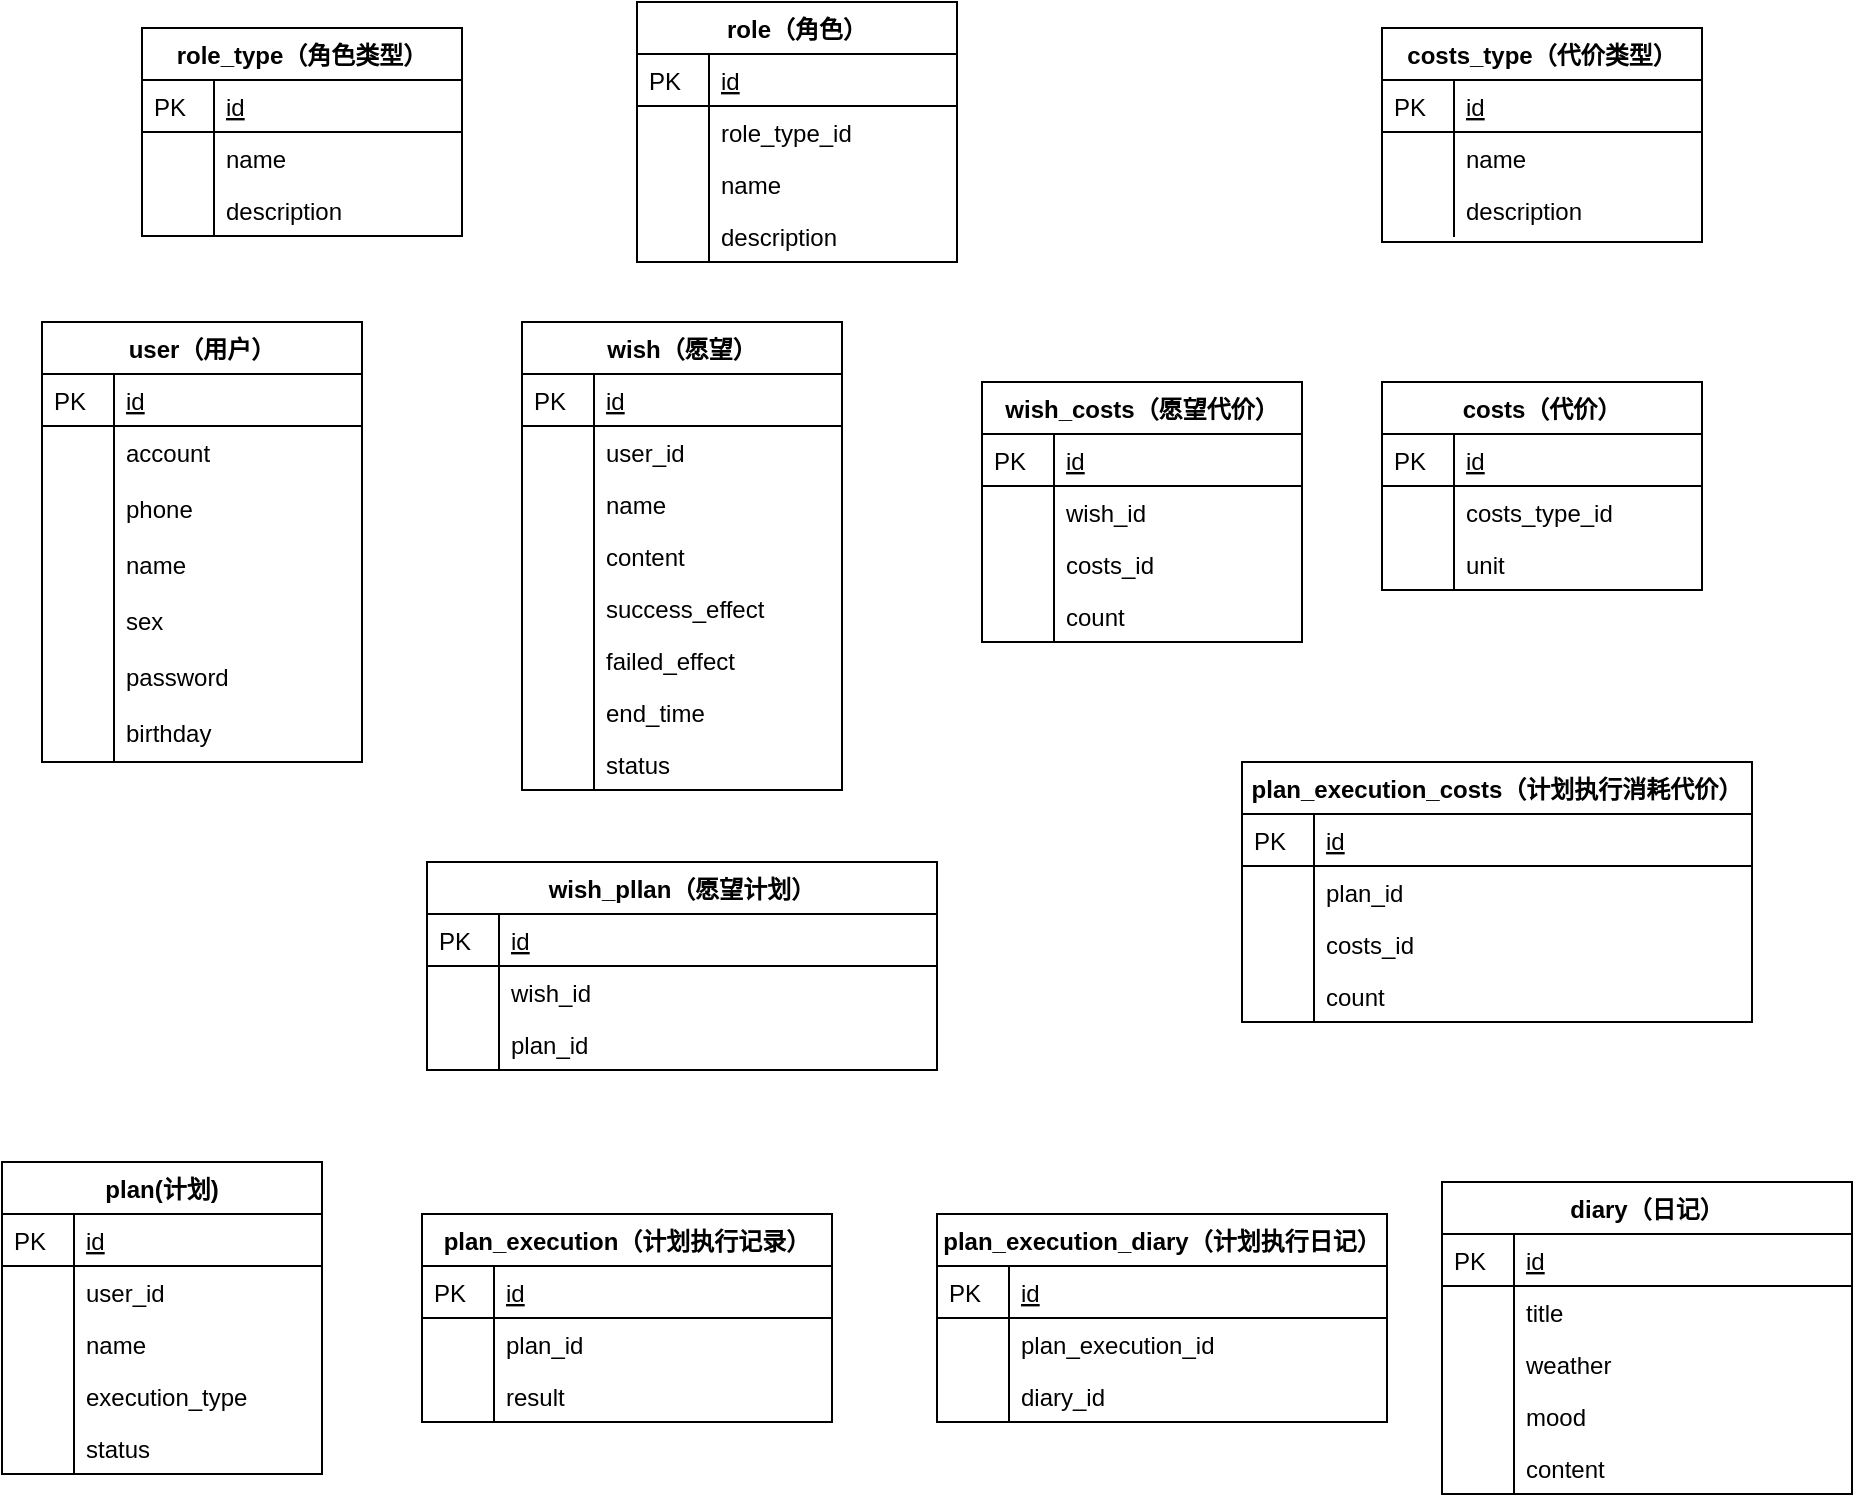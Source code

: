 <mxfile version="12.6.5" type="github">
  <diagram id="C5RBs43oDa-KdzZeNtuy" name="Page-1">
    <mxGraphModel dx="2249" dy="739" grid="1" gridSize="10" guides="1" tooltips="1" connect="1" arrows="1" fold="1" page="1" pageScale="1" pageWidth="827" pageHeight="1169" math="0" shadow="0">
      <root>
        <mxCell id="WIyWlLk6GJQsqaUBKTNV-0"/>
        <mxCell id="WIyWlLk6GJQsqaUBKTNV-1" parent="WIyWlLk6GJQsqaUBKTNV-0"/>
        <mxCell id="zkfFHV4jXpPFQw0GAbJ--51" value="user（用户）" style="swimlane;fontStyle=1;childLayout=stackLayout;horizontal=1;startSize=26;horizontalStack=0;resizeParent=1;resizeLast=0;collapsible=1;marginBottom=0;rounded=0;shadow=0;strokeWidth=1;" parent="WIyWlLk6GJQsqaUBKTNV-1" vertex="1">
          <mxGeometry x="-370" y="320" width="160" height="220" as="geometry">
            <mxRectangle x="20" y="80" width="160" height="26" as="alternateBounds"/>
          </mxGeometry>
        </mxCell>
        <mxCell id="zkfFHV4jXpPFQw0GAbJ--52" value="id" style="shape=partialRectangle;top=0;left=0;right=0;bottom=1;align=left;verticalAlign=top;fillColor=none;spacingLeft=40;spacingRight=4;overflow=hidden;rotatable=0;points=[[0,0.5],[1,0.5]];portConstraint=eastwest;dropTarget=0;rounded=0;shadow=0;strokeWidth=1;fontStyle=4" parent="zkfFHV4jXpPFQw0GAbJ--51" vertex="1">
          <mxGeometry y="26" width="160" height="26" as="geometry"/>
        </mxCell>
        <mxCell id="zkfFHV4jXpPFQw0GAbJ--53" value="PK" style="shape=partialRectangle;top=0;left=0;bottom=0;fillColor=none;align=left;verticalAlign=top;spacingLeft=4;spacingRight=4;overflow=hidden;rotatable=0;points=[];portConstraint=eastwest;part=1;" parent="zkfFHV4jXpPFQw0GAbJ--52" vertex="1" connectable="0">
          <mxGeometry width="36" height="26" as="geometry"/>
        </mxCell>
        <mxCell id="zkfFHV4jXpPFQw0GAbJ--54" value="account&#xa;&#xa;" style="shape=partialRectangle;top=0;left=0;right=0;bottom=0;align=left;verticalAlign=top;fillColor=none;spacingLeft=40;spacingRight=4;overflow=hidden;rotatable=0;points=[[0,0.5],[1,0.5]];portConstraint=eastwest;dropTarget=0;rounded=0;shadow=0;strokeWidth=1;" parent="zkfFHV4jXpPFQw0GAbJ--51" vertex="1">
          <mxGeometry y="52" width="160" height="28" as="geometry"/>
        </mxCell>
        <mxCell id="zkfFHV4jXpPFQw0GAbJ--55" value="" style="shape=partialRectangle;top=0;left=0;bottom=0;fillColor=none;align=left;verticalAlign=top;spacingLeft=4;spacingRight=4;overflow=hidden;rotatable=0;points=[];portConstraint=eastwest;part=1;" parent="zkfFHV4jXpPFQw0GAbJ--54" vertex="1" connectable="0">
          <mxGeometry width="36" height="28" as="geometry"/>
        </mxCell>
        <mxCell id="9jMIC5pWbd9EheL5njLo-23" value="phone&#xa;" style="shape=partialRectangle;top=0;left=0;right=0;bottom=0;align=left;verticalAlign=top;fillColor=none;spacingLeft=40;spacingRight=4;overflow=hidden;rotatable=0;points=[[0,0.5],[1,0.5]];portConstraint=eastwest;dropTarget=0;rounded=0;shadow=0;strokeWidth=1;" parent="zkfFHV4jXpPFQw0GAbJ--51" vertex="1">
          <mxGeometry y="80" width="160" height="28" as="geometry"/>
        </mxCell>
        <mxCell id="9jMIC5pWbd9EheL5njLo-24" value="" style="shape=partialRectangle;top=0;left=0;bottom=0;fillColor=none;align=left;verticalAlign=top;spacingLeft=4;spacingRight=4;overflow=hidden;rotatable=0;points=[];portConstraint=eastwest;part=1;" parent="9jMIC5pWbd9EheL5njLo-23" vertex="1" connectable="0">
          <mxGeometry width="36" height="28" as="geometry"/>
        </mxCell>
        <mxCell id="9jMIC5pWbd9EheL5njLo-25" value="name" style="shape=partialRectangle;top=0;left=0;right=0;bottom=0;align=left;verticalAlign=top;fillColor=none;spacingLeft=40;spacingRight=4;overflow=hidden;rotatable=0;points=[[0,0.5],[1,0.5]];portConstraint=eastwest;dropTarget=0;rounded=0;shadow=0;strokeWidth=1;" parent="zkfFHV4jXpPFQw0GAbJ--51" vertex="1">
          <mxGeometry y="108" width="160" height="28" as="geometry"/>
        </mxCell>
        <mxCell id="9jMIC5pWbd9EheL5njLo-26" value="" style="shape=partialRectangle;top=0;left=0;bottom=0;fillColor=none;align=left;verticalAlign=top;spacingLeft=4;spacingRight=4;overflow=hidden;rotatable=0;points=[];portConstraint=eastwest;part=1;" parent="9jMIC5pWbd9EheL5njLo-25" vertex="1" connectable="0">
          <mxGeometry width="36" height="28" as="geometry"/>
        </mxCell>
        <mxCell id="9jMIC5pWbd9EheL5njLo-27" value="sex" style="shape=partialRectangle;top=0;left=0;right=0;bottom=0;align=left;verticalAlign=top;fillColor=none;spacingLeft=40;spacingRight=4;overflow=hidden;rotatable=0;points=[[0,0.5],[1,0.5]];portConstraint=eastwest;dropTarget=0;rounded=0;shadow=0;strokeWidth=1;" parent="zkfFHV4jXpPFQw0GAbJ--51" vertex="1">
          <mxGeometry y="136" width="160" height="28" as="geometry"/>
        </mxCell>
        <mxCell id="9jMIC5pWbd9EheL5njLo-28" value="" style="shape=partialRectangle;top=0;left=0;bottom=0;fillColor=none;align=left;verticalAlign=top;spacingLeft=4;spacingRight=4;overflow=hidden;rotatable=0;points=[];portConstraint=eastwest;part=1;" parent="9jMIC5pWbd9EheL5njLo-27" vertex="1" connectable="0">
          <mxGeometry width="36" height="28" as="geometry"/>
        </mxCell>
        <mxCell id="9jMIC5pWbd9EheL5njLo-29" value="password" style="shape=partialRectangle;top=0;left=0;right=0;bottom=0;align=left;verticalAlign=top;fillColor=none;spacingLeft=40;spacingRight=4;overflow=hidden;rotatable=0;points=[[0,0.5],[1,0.5]];portConstraint=eastwest;dropTarget=0;rounded=0;shadow=0;strokeWidth=1;" parent="zkfFHV4jXpPFQw0GAbJ--51" vertex="1">
          <mxGeometry y="164" width="160" height="28" as="geometry"/>
        </mxCell>
        <mxCell id="9jMIC5pWbd9EheL5njLo-30" value="" style="shape=partialRectangle;top=0;left=0;bottom=0;fillColor=none;align=left;verticalAlign=top;spacingLeft=4;spacingRight=4;overflow=hidden;rotatable=0;points=[];portConstraint=eastwest;part=1;" parent="9jMIC5pWbd9EheL5njLo-29" vertex="1" connectable="0">
          <mxGeometry width="36" height="28" as="geometry"/>
        </mxCell>
        <mxCell id="9jMIC5pWbd9EheL5njLo-31" value="birthday" style="shape=partialRectangle;top=0;left=0;right=0;bottom=0;align=left;verticalAlign=top;fillColor=none;spacingLeft=40;spacingRight=4;overflow=hidden;rotatable=0;points=[[0,0.5],[1,0.5]];portConstraint=eastwest;dropTarget=0;rounded=0;shadow=0;strokeWidth=1;" parent="zkfFHV4jXpPFQw0GAbJ--51" vertex="1">
          <mxGeometry y="192" width="160" height="28" as="geometry"/>
        </mxCell>
        <mxCell id="9jMIC5pWbd9EheL5njLo-32" value="" style="shape=partialRectangle;top=0;left=0;bottom=0;fillColor=none;align=left;verticalAlign=top;spacingLeft=4;spacingRight=4;overflow=hidden;rotatable=0;points=[];portConstraint=eastwest;part=1;" parent="9jMIC5pWbd9EheL5njLo-31" vertex="1" connectable="0">
          <mxGeometry width="36" height="28" as="geometry"/>
        </mxCell>
        <mxCell id="zkfFHV4jXpPFQw0GAbJ--56" value="plan(计划)" style="swimlane;fontStyle=1;childLayout=stackLayout;horizontal=1;startSize=26;horizontalStack=0;resizeParent=1;resizeLast=0;collapsible=1;marginBottom=0;rounded=0;shadow=0;strokeWidth=1;" parent="WIyWlLk6GJQsqaUBKTNV-1" vertex="1">
          <mxGeometry x="-390" y="740" width="160" height="156" as="geometry">
            <mxRectangle x="260" y="80" width="160" height="26" as="alternateBounds"/>
          </mxGeometry>
        </mxCell>
        <mxCell id="zkfFHV4jXpPFQw0GAbJ--57" value="id" style="shape=partialRectangle;top=0;left=0;right=0;bottom=1;align=left;verticalAlign=top;fillColor=none;spacingLeft=40;spacingRight=4;overflow=hidden;rotatable=0;points=[[0,0.5],[1,0.5]];portConstraint=eastwest;dropTarget=0;rounded=0;shadow=0;strokeWidth=1;fontStyle=4" parent="zkfFHV4jXpPFQw0GAbJ--56" vertex="1">
          <mxGeometry y="26" width="160" height="26" as="geometry"/>
        </mxCell>
        <mxCell id="zkfFHV4jXpPFQw0GAbJ--58" value="PK" style="shape=partialRectangle;top=0;left=0;bottom=0;fillColor=none;align=left;verticalAlign=top;spacingLeft=4;spacingRight=4;overflow=hidden;rotatable=0;points=[];portConstraint=eastwest;part=1;" parent="zkfFHV4jXpPFQw0GAbJ--57" vertex="1" connectable="0">
          <mxGeometry width="36" height="26" as="geometry"/>
        </mxCell>
        <mxCell id="zkfFHV4jXpPFQw0GAbJ--59" value="user_id" style="shape=partialRectangle;top=0;left=0;right=0;bottom=0;align=left;verticalAlign=top;fillColor=none;spacingLeft=40;spacingRight=4;overflow=hidden;rotatable=0;points=[[0,0.5],[1,0.5]];portConstraint=eastwest;dropTarget=0;rounded=0;shadow=0;strokeWidth=1;" parent="zkfFHV4jXpPFQw0GAbJ--56" vertex="1">
          <mxGeometry y="52" width="160" height="26" as="geometry"/>
        </mxCell>
        <mxCell id="zkfFHV4jXpPFQw0GAbJ--60" value="" style="shape=partialRectangle;top=0;left=0;bottom=0;fillColor=none;align=left;verticalAlign=top;spacingLeft=4;spacingRight=4;overflow=hidden;rotatable=0;points=[];portConstraint=eastwest;part=1;" parent="zkfFHV4jXpPFQw0GAbJ--59" vertex="1" connectable="0">
          <mxGeometry width="36" height="26" as="geometry"/>
        </mxCell>
        <mxCell id="zkfFHV4jXpPFQw0GAbJ--61" value="name" style="shape=partialRectangle;top=0;left=0;right=0;bottom=0;align=left;verticalAlign=top;fillColor=none;spacingLeft=40;spacingRight=4;overflow=hidden;rotatable=0;points=[[0,0.5],[1,0.5]];portConstraint=eastwest;dropTarget=0;rounded=0;shadow=0;strokeWidth=1;" parent="zkfFHV4jXpPFQw0GAbJ--56" vertex="1">
          <mxGeometry y="78" width="160" height="26" as="geometry"/>
        </mxCell>
        <mxCell id="zkfFHV4jXpPFQw0GAbJ--62" value="" style="shape=partialRectangle;top=0;left=0;bottom=0;fillColor=none;align=left;verticalAlign=top;spacingLeft=4;spacingRight=4;overflow=hidden;rotatable=0;points=[];portConstraint=eastwest;part=1;" parent="zkfFHV4jXpPFQw0GAbJ--61" vertex="1" connectable="0">
          <mxGeometry width="36" height="26" as="geometry"/>
        </mxCell>
        <mxCell id="13Twz9YMJaLdHr7AfSGv-0" value="execution_type" style="shape=partialRectangle;top=0;left=0;right=0;bottom=0;align=left;verticalAlign=top;fillColor=none;spacingLeft=40;spacingRight=4;overflow=hidden;rotatable=0;points=[[0,0.5],[1,0.5]];portConstraint=eastwest;dropTarget=0;rounded=0;shadow=0;strokeWidth=1;" vertex="1" parent="zkfFHV4jXpPFQw0GAbJ--56">
          <mxGeometry y="104" width="160" height="26" as="geometry"/>
        </mxCell>
        <mxCell id="13Twz9YMJaLdHr7AfSGv-1" value="" style="shape=partialRectangle;top=0;left=0;bottom=0;fillColor=none;align=left;verticalAlign=top;spacingLeft=4;spacingRight=4;overflow=hidden;rotatable=0;points=[];portConstraint=eastwest;part=1;" vertex="1" connectable="0" parent="13Twz9YMJaLdHr7AfSGv-0">
          <mxGeometry width="36" height="26" as="geometry"/>
        </mxCell>
        <mxCell id="13Twz9YMJaLdHr7AfSGv-28" value="status" style="shape=partialRectangle;top=0;left=0;right=0;bottom=0;align=left;verticalAlign=top;fillColor=none;spacingLeft=40;spacingRight=4;overflow=hidden;rotatable=0;points=[[0,0.5],[1,0.5]];portConstraint=eastwest;dropTarget=0;rounded=0;shadow=0;strokeWidth=1;" vertex="1" parent="zkfFHV4jXpPFQw0GAbJ--56">
          <mxGeometry y="130" width="160" height="26" as="geometry"/>
        </mxCell>
        <mxCell id="13Twz9YMJaLdHr7AfSGv-29" value="" style="shape=partialRectangle;top=0;left=0;bottom=0;fillColor=none;align=left;verticalAlign=top;spacingLeft=4;spacingRight=4;overflow=hidden;rotatable=0;points=[];portConstraint=eastwest;part=1;" vertex="1" connectable="0" parent="13Twz9YMJaLdHr7AfSGv-28">
          <mxGeometry width="36" height="26" as="geometry"/>
        </mxCell>
        <mxCell id="zkfFHV4jXpPFQw0GAbJ--64" value="plan_execution（计划执行记录）" style="swimlane;fontStyle=1;childLayout=stackLayout;horizontal=1;startSize=26;horizontalStack=0;resizeParent=1;resizeLast=0;collapsible=1;marginBottom=0;rounded=0;shadow=0;strokeWidth=1;" parent="WIyWlLk6GJQsqaUBKTNV-1" vertex="1">
          <mxGeometry x="-180" y="766" width="205" height="104" as="geometry">
            <mxRectangle x="260" y="270" width="160" height="26" as="alternateBounds"/>
          </mxGeometry>
        </mxCell>
        <mxCell id="zkfFHV4jXpPFQw0GAbJ--65" value="id" style="shape=partialRectangle;top=0;left=0;right=0;bottom=1;align=left;verticalAlign=top;fillColor=none;spacingLeft=40;spacingRight=4;overflow=hidden;rotatable=0;points=[[0,0.5],[1,0.5]];portConstraint=eastwest;dropTarget=0;rounded=0;shadow=0;strokeWidth=1;fontStyle=4" parent="zkfFHV4jXpPFQw0GAbJ--64" vertex="1">
          <mxGeometry y="26" width="205" height="26" as="geometry"/>
        </mxCell>
        <mxCell id="zkfFHV4jXpPFQw0GAbJ--66" value="PK" style="shape=partialRectangle;top=0;left=0;bottom=0;fillColor=none;align=left;verticalAlign=top;spacingLeft=4;spacingRight=4;overflow=hidden;rotatable=0;points=[];portConstraint=eastwest;part=1;" parent="zkfFHV4jXpPFQw0GAbJ--65" vertex="1" connectable="0">
          <mxGeometry width="36" height="26" as="geometry"/>
        </mxCell>
        <mxCell id="zkfFHV4jXpPFQw0GAbJ--67" value="plan_id" style="shape=partialRectangle;top=0;left=0;right=0;bottom=0;align=left;verticalAlign=top;fillColor=none;spacingLeft=40;spacingRight=4;overflow=hidden;rotatable=0;points=[[0,0.5],[1,0.5]];portConstraint=eastwest;dropTarget=0;rounded=0;shadow=0;strokeWidth=1;" parent="zkfFHV4jXpPFQw0GAbJ--64" vertex="1">
          <mxGeometry y="52" width="205" height="26" as="geometry"/>
        </mxCell>
        <mxCell id="zkfFHV4jXpPFQw0GAbJ--68" value="" style="shape=partialRectangle;top=0;left=0;bottom=0;fillColor=none;align=left;verticalAlign=top;spacingLeft=4;spacingRight=4;overflow=hidden;rotatable=0;points=[];portConstraint=eastwest;part=1;" parent="zkfFHV4jXpPFQw0GAbJ--67" vertex="1" connectable="0">
          <mxGeometry width="36" height="26" as="geometry"/>
        </mxCell>
        <mxCell id="zkfFHV4jXpPFQw0GAbJ--69" value="result" style="shape=partialRectangle;top=0;left=0;right=0;bottom=0;align=left;verticalAlign=top;fillColor=none;spacingLeft=40;spacingRight=4;overflow=hidden;rotatable=0;points=[[0,0.5],[1,0.5]];portConstraint=eastwest;dropTarget=0;rounded=0;shadow=0;strokeWidth=1;" parent="zkfFHV4jXpPFQw0GAbJ--64" vertex="1">
          <mxGeometry y="78" width="205" height="26" as="geometry"/>
        </mxCell>
        <mxCell id="zkfFHV4jXpPFQw0GAbJ--70" value="" style="shape=partialRectangle;top=0;left=0;bottom=0;fillColor=none;align=left;verticalAlign=top;spacingLeft=4;spacingRight=4;overflow=hidden;rotatable=0;points=[];portConstraint=eastwest;part=1;" parent="zkfFHV4jXpPFQw0GAbJ--69" vertex="1" connectable="0">
          <mxGeometry width="36" height="26" as="geometry"/>
        </mxCell>
        <mxCell id="9jMIC5pWbd9EheL5njLo-33" value="wish（愿望）" style="swimlane;fontStyle=1;childLayout=stackLayout;horizontal=1;startSize=26;horizontalStack=0;resizeParent=1;resizeLast=0;collapsible=1;marginBottom=0;rounded=0;shadow=0;strokeWidth=1;" parent="WIyWlLk6GJQsqaUBKTNV-1" vertex="1">
          <mxGeometry x="-130" y="320" width="160" height="234" as="geometry">
            <mxRectangle x="260" y="80" width="160" height="26" as="alternateBounds"/>
          </mxGeometry>
        </mxCell>
        <mxCell id="9jMIC5pWbd9EheL5njLo-34" value="id" style="shape=partialRectangle;top=0;left=0;right=0;bottom=1;align=left;verticalAlign=top;fillColor=none;spacingLeft=40;spacingRight=4;overflow=hidden;rotatable=0;points=[[0,0.5],[1,0.5]];portConstraint=eastwest;dropTarget=0;rounded=0;shadow=0;strokeWidth=1;fontStyle=4" parent="9jMIC5pWbd9EheL5njLo-33" vertex="1">
          <mxGeometry y="26" width="160" height="26" as="geometry"/>
        </mxCell>
        <mxCell id="9jMIC5pWbd9EheL5njLo-35" value="PK" style="shape=partialRectangle;top=0;left=0;bottom=0;fillColor=none;align=left;verticalAlign=top;spacingLeft=4;spacingRight=4;overflow=hidden;rotatable=0;points=[];portConstraint=eastwest;part=1;" parent="9jMIC5pWbd9EheL5njLo-34" vertex="1" connectable="0">
          <mxGeometry width="36" height="26" as="geometry"/>
        </mxCell>
        <mxCell id="9jMIC5pWbd9EheL5njLo-36" value="user_id" style="shape=partialRectangle;top=0;left=0;right=0;bottom=0;align=left;verticalAlign=top;fillColor=none;spacingLeft=40;spacingRight=4;overflow=hidden;rotatable=0;points=[[0,0.5],[1,0.5]];portConstraint=eastwest;dropTarget=0;rounded=0;shadow=0;strokeWidth=1;" parent="9jMIC5pWbd9EheL5njLo-33" vertex="1">
          <mxGeometry y="52" width="160" height="26" as="geometry"/>
        </mxCell>
        <mxCell id="9jMIC5pWbd9EheL5njLo-37" value="" style="shape=partialRectangle;top=0;left=0;bottom=0;fillColor=none;align=left;verticalAlign=top;spacingLeft=4;spacingRight=4;overflow=hidden;rotatable=0;points=[];portConstraint=eastwest;part=1;" parent="9jMIC5pWbd9EheL5njLo-36" vertex="1" connectable="0">
          <mxGeometry width="36" height="26" as="geometry"/>
        </mxCell>
        <mxCell id="9jMIC5pWbd9EheL5njLo-38" value="name" style="shape=partialRectangle;top=0;left=0;right=0;bottom=0;align=left;verticalAlign=top;fillColor=none;spacingLeft=40;spacingRight=4;overflow=hidden;rotatable=0;points=[[0,0.5],[1,0.5]];portConstraint=eastwest;dropTarget=0;rounded=0;shadow=0;strokeWidth=1;" parent="9jMIC5pWbd9EheL5njLo-33" vertex="1">
          <mxGeometry y="78" width="160" height="26" as="geometry"/>
        </mxCell>
        <mxCell id="9jMIC5pWbd9EheL5njLo-39" value="" style="shape=partialRectangle;top=0;left=0;bottom=0;fillColor=none;align=left;verticalAlign=top;spacingLeft=4;spacingRight=4;overflow=hidden;rotatable=0;points=[];portConstraint=eastwest;part=1;" parent="9jMIC5pWbd9EheL5njLo-38" vertex="1" connectable="0">
          <mxGeometry width="36" height="26" as="geometry"/>
        </mxCell>
        <mxCell id="9jMIC5pWbd9EheL5njLo-63" value="content" style="shape=partialRectangle;top=0;left=0;right=0;bottom=0;align=left;verticalAlign=top;fillColor=none;spacingLeft=40;spacingRight=4;overflow=hidden;rotatable=0;points=[[0,0.5],[1,0.5]];portConstraint=eastwest;dropTarget=0;rounded=0;shadow=0;strokeWidth=1;" parent="9jMIC5pWbd9EheL5njLo-33" vertex="1">
          <mxGeometry y="104" width="160" height="26" as="geometry"/>
        </mxCell>
        <mxCell id="9jMIC5pWbd9EheL5njLo-64" value="" style="shape=partialRectangle;top=0;left=0;bottom=0;fillColor=none;align=left;verticalAlign=top;spacingLeft=4;spacingRight=4;overflow=hidden;rotatable=0;points=[];portConstraint=eastwest;part=1;" parent="9jMIC5pWbd9EheL5njLo-63" vertex="1" connectable="0">
          <mxGeometry width="36" height="26" as="geometry"/>
        </mxCell>
        <mxCell id="9jMIC5pWbd9EheL5njLo-115" value="success_effect" style="shape=partialRectangle;top=0;left=0;right=0;bottom=0;align=left;verticalAlign=top;fillColor=none;spacingLeft=40;spacingRight=4;overflow=hidden;rotatable=0;points=[[0,0.5],[1,0.5]];portConstraint=eastwest;dropTarget=0;rounded=0;shadow=0;strokeWidth=1;" parent="9jMIC5pWbd9EheL5njLo-33" vertex="1">
          <mxGeometry y="130" width="160" height="26" as="geometry"/>
        </mxCell>
        <mxCell id="9jMIC5pWbd9EheL5njLo-116" value="" style="shape=partialRectangle;top=0;left=0;bottom=0;fillColor=none;align=left;verticalAlign=top;spacingLeft=4;spacingRight=4;overflow=hidden;rotatable=0;points=[];portConstraint=eastwest;part=1;" parent="9jMIC5pWbd9EheL5njLo-115" vertex="1" connectable="0">
          <mxGeometry width="36" height="26" as="geometry"/>
        </mxCell>
        <mxCell id="9jMIC5pWbd9EheL5njLo-113" value="failed_effect" style="shape=partialRectangle;top=0;left=0;right=0;bottom=0;align=left;verticalAlign=top;fillColor=none;spacingLeft=40;spacingRight=4;overflow=hidden;rotatable=0;points=[[0,0.5],[1,0.5]];portConstraint=eastwest;dropTarget=0;rounded=0;shadow=0;strokeWidth=1;" parent="9jMIC5pWbd9EheL5njLo-33" vertex="1">
          <mxGeometry y="156" width="160" height="26" as="geometry"/>
        </mxCell>
        <mxCell id="9jMIC5pWbd9EheL5njLo-114" value="" style="shape=partialRectangle;top=0;left=0;bottom=0;fillColor=none;align=left;verticalAlign=top;spacingLeft=4;spacingRight=4;overflow=hidden;rotatable=0;points=[];portConstraint=eastwest;part=1;" parent="9jMIC5pWbd9EheL5njLo-113" vertex="1" connectable="0">
          <mxGeometry width="36" height="26" as="geometry"/>
        </mxCell>
        <mxCell id="9jMIC5pWbd9EheL5njLo-69" value="end_time" style="shape=partialRectangle;top=0;left=0;right=0;bottom=0;align=left;verticalAlign=top;fillColor=none;spacingLeft=40;spacingRight=4;overflow=hidden;rotatable=0;points=[[0,0.5],[1,0.5]];portConstraint=eastwest;dropTarget=0;rounded=0;shadow=0;strokeWidth=1;" parent="9jMIC5pWbd9EheL5njLo-33" vertex="1">
          <mxGeometry y="182" width="160" height="26" as="geometry"/>
        </mxCell>
        <mxCell id="9jMIC5pWbd9EheL5njLo-70" value="" style="shape=partialRectangle;top=0;left=0;bottom=0;fillColor=none;align=left;verticalAlign=top;spacingLeft=4;spacingRight=4;overflow=hidden;rotatable=0;points=[];portConstraint=eastwest;part=1;" parent="9jMIC5pWbd9EheL5njLo-69" vertex="1" connectable="0">
          <mxGeometry width="36" height="26" as="geometry"/>
        </mxCell>
        <mxCell id="9jMIC5pWbd9EheL5njLo-80" value="status" style="shape=partialRectangle;top=0;left=0;right=0;bottom=0;align=left;verticalAlign=top;fillColor=none;spacingLeft=40;spacingRight=4;overflow=hidden;rotatable=0;points=[[0,0.5],[1,0.5]];portConstraint=eastwest;dropTarget=0;rounded=0;shadow=0;strokeWidth=1;" parent="9jMIC5pWbd9EheL5njLo-33" vertex="1">
          <mxGeometry y="208" width="160" height="26" as="geometry"/>
        </mxCell>
        <mxCell id="9jMIC5pWbd9EheL5njLo-81" value="" style="shape=partialRectangle;top=0;left=0;bottom=0;fillColor=none;align=left;verticalAlign=top;spacingLeft=4;spacingRight=4;overflow=hidden;rotatable=0;points=[];portConstraint=eastwest;part=1;" parent="9jMIC5pWbd9EheL5njLo-80" vertex="1" connectable="0">
          <mxGeometry width="36" height="26" as="geometry"/>
        </mxCell>
        <mxCell id="9jMIC5pWbd9EheL5njLo-40" value="costs（代价）" style="swimlane;fontStyle=1;childLayout=stackLayout;horizontal=1;startSize=26;horizontalStack=0;resizeParent=1;resizeLast=0;collapsible=1;marginBottom=0;rounded=0;shadow=0;strokeWidth=1;" parent="WIyWlLk6GJQsqaUBKTNV-1" vertex="1">
          <mxGeometry x="300" y="350" width="160" height="104" as="geometry">
            <mxRectangle x="260" y="80" width="160" height="26" as="alternateBounds"/>
          </mxGeometry>
        </mxCell>
        <mxCell id="9jMIC5pWbd9EheL5njLo-41" value="id" style="shape=partialRectangle;top=0;left=0;right=0;bottom=1;align=left;verticalAlign=top;fillColor=none;spacingLeft=40;spacingRight=4;overflow=hidden;rotatable=0;points=[[0,0.5],[1,0.5]];portConstraint=eastwest;dropTarget=0;rounded=0;shadow=0;strokeWidth=1;fontStyle=4" parent="9jMIC5pWbd9EheL5njLo-40" vertex="1">
          <mxGeometry y="26" width="160" height="26" as="geometry"/>
        </mxCell>
        <mxCell id="9jMIC5pWbd9EheL5njLo-42" value="PK" style="shape=partialRectangle;top=0;left=0;bottom=0;fillColor=none;align=left;verticalAlign=top;spacingLeft=4;spacingRight=4;overflow=hidden;rotatable=0;points=[];portConstraint=eastwest;part=1;" parent="9jMIC5pWbd9EheL5njLo-41" vertex="1" connectable="0">
          <mxGeometry width="36" height="26" as="geometry"/>
        </mxCell>
        <mxCell id="9jMIC5pWbd9EheL5njLo-43" value="costs_type_id" style="shape=partialRectangle;top=0;left=0;right=0;bottom=0;align=left;verticalAlign=top;fillColor=none;spacingLeft=40;spacingRight=4;overflow=hidden;rotatable=0;points=[[0,0.5],[1,0.5]];portConstraint=eastwest;dropTarget=0;rounded=0;shadow=0;strokeWidth=1;" parent="9jMIC5pWbd9EheL5njLo-40" vertex="1">
          <mxGeometry y="52" width="160" height="26" as="geometry"/>
        </mxCell>
        <mxCell id="9jMIC5pWbd9EheL5njLo-44" value="" style="shape=partialRectangle;top=0;left=0;bottom=0;fillColor=none;align=left;verticalAlign=top;spacingLeft=4;spacingRight=4;overflow=hidden;rotatable=0;points=[];portConstraint=eastwest;part=1;" parent="9jMIC5pWbd9EheL5njLo-43" vertex="1" connectable="0">
          <mxGeometry width="36" height="26" as="geometry"/>
        </mxCell>
        <mxCell id="9jMIC5pWbd9EheL5njLo-45" value="unit" style="shape=partialRectangle;top=0;left=0;right=0;bottom=0;align=left;verticalAlign=top;fillColor=none;spacingLeft=40;spacingRight=4;overflow=hidden;rotatable=0;points=[[0,0.5],[1,0.5]];portConstraint=eastwest;dropTarget=0;rounded=0;shadow=0;strokeWidth=1;" parent="9jMIC5pWbd9EheL5njLo-40" vertex="1">
          <mxGeometry y="78" width="160" height="26" as="geometry"/>
        </mxCell>
        <mxCell id="9jMIC5pWbd9EheL5njLo-46" value="" style="shape=partialRectangle;top=0;left=0;bottom=0;fillColor=none;align=left;verticalAlign=top;spacingLeft=4;spacingRight=4;overflow=hidden;rotatable=0;points=[];portConstraint=eastwest;part=1;" parent="9jMIC5pWbd9EheL5njLo-45" vertex="1" connectable="0">
          <mxGeometry width="36" height="26" as="geometry"/>
        </mxCell>
        <mxCell id="9jMIC5pWbd9EheL5njLo-47" value="wish_costs（愿望代价）" style="swimlane;fontStyle=1;childLayout=stackLayout;horizontal=1;startSize=26;horizontalStack=0;resizeParent=1;resizeLast=0;collapsible=1;marginBottom=0;rounded=0;shadow=0;strokeWidth=1;" parent="WIyWlLk6GJQsqaUBKTNV-1" vertex="1">
          <mxGeometry x="100" y="350" width="160" height="130" as="geometry">
            <mxRectangle x="260" y="80" width="160" height="26" as="alternateBounds"/>
          </mxGeometry>
        </mxCell>
        <mxCell id="9jMIC5pWbd9EheL5njLo-48" value="id" style="shape=partialRectangle;top=0;left=0;right=0;bottom=1;align=left;verticalAlign=top;fillColor=none;spacingLeft=40;spacingRight=4;overflow=hidden;rotatable=0;points=[[0,0.5],[1,0.5]];portConstraint=eastwest;dropTarget=0;rounded=0;shadow=0;strokeWidth=1;fontStyle=4" parent="9jMIC5pWbd9EheL5njLo-47" vertex="1">
          <mxGeometry y="26" width="160" height="26" as="geometry"/>
        </mxCell>
        <mxCell id="9jMIC5pWbd9EheL5njLo-49" value="PK" style="shape=partialRectangle;top=0;left=0;bottom=0;fillColor=none;align=left;verticalAlign=top;spacingLeft=4;spacingRight=4;overflow=hidden;rotatable=0;points=[];portConstraint=eastwest;part=1;" parent="9jMIC5pWbd9EheL5njLo-48" vertex="1" connectable="0">
          <mxGeometry width="36" height="26" as="geometry"/>
        </mxCell>
        <mxCell id="9jMIC5pWbd9EheL5njLo-50" value="wish_id" style="shape=partialRectangle;top=0;left=0;right=0;bottom=0;align=left;verticalAlign=top;fillColor=none;spacingLeft=40;spacingRight=4;overflow=hidden;rotatable=0;points=[[0,0.5],[1,0.5]];portConstraint=eastwest;dropTarget=0;rounded=0;shadow=0;strokeWidth=1;" parent="9jMIC5pWbd9EheL5njLo-47" vertex="1">
          <mxGeometry y="52" width="160" height="26" as="geometry"/>
        </mxCell>
        <mxCell id="9jMIC5pWbd9EheL5njLo-51" value="" style="shape=partialRectangle;top=0;left=0;bottom=0;fillColor=none;align=left;verticalAlign=top;spacingLeft=4;spacingRight=4;overflow=hidden;rotatable=0;points=[];portConstraint=eastwest;part=1;" parent="9jMIC5pWbd9EheL5njLo-50" vertex="1" connectable="0">
          <mxGeometry width="36" height="26" as="geometry"/>
        </mxCell>
        <mxCell id="9jMIC5pWbd9EheL5njLo-52" value="costs_id" style="shape=partialRectangle;top=0;left=0;right=0;bottom=0;align=left;verticalAlign=top;fillColor=none;spacingLeft=40;spacingRight=4;overflow=hidden;rotatable=0;points=[[0,0.5],[1,0.5]];portConstraint=eastwest;dropTarget=0;rounded=0;shadow=0;strokeWidth=1;" parent="9jMIC5pWbd9EheL5njLo-47" vertex="1">
          <mxGeometry y="78" width="160" height="26" as="geometry"/>
        </mxCell>
        <mxCell id="9jMIC5pWbd9EheL5njLo-53" value="" style="shape=partialRectangle;top=0;left=0;bottom=0;fillColor=none;align=left;verticalAlign=top;spacingLeft=4;spacingRight=4;overflow=hidden;rotatable=0;points=[];portConstraint=eastwest;part=1;" parent="9jMIC5pWbd9EheL5njLo-52" vertex="1" connectable="0">
          <mxGeometry width="36" height="26" as="geometry"/>
        </mxCell>
        <mxCell id="9jMIC5pWbd9EheL5njLo-54" value="count" style="shape=partialRectangle;top=0;left=0;right=0;bottom=0;align=left;verticalAlign=top;fillColor=none;spacingLeft=40;spacingRight=4;overflow=hidden;rotatable=0;points=[[0,0.5],[1,0.5]];portConstraint=eastwest;dropTarget=0;rounded=0;shadow=0;strokeWidth=1;" parent="9jMIC5pWbd9EheL5njLo-47" vertex="1">
          <mxGeometry y="104" width="160" height="26" as="geometry"/>
        </mxCell>
        <mxCell id="9jMIC5pWbd9EheL5njLo-55" value="" style="shape=partialRectangle;top=0;left=0;bottom=0;fillColor=none;align=left;verticalAlign=top;spacingLeft=4;spacingRight=4;overflow=hidden;rotatable=0;points=[];portConstraint=eastwest;part=1;" parent="9jMIC5pWbd9EheL5njLo-54" vertex="1" connectable="0">
          <mxGeometry width="36" height="26" as="geometry"/>
        </mxCell>
        <mxCell id="9jMIC5pWbd9EheL5njLo-56" value="plan_execution_costs（计划执行消耗代价）" style="swimlane;fontStyle=1;childLayout=stackLayout;horizontal=1;startSize=26;horizontalStack=0;resizeParent=1;resizeLast=0;collapsible=1;marginBottom=0;rounded=0;shadow=0;strokeWidth=1;" parent="WIyWlLk6GJQsqaUBKTNV-1" vertex="1">
          <mxGeometry x="230" y="540" width="255" height="130" as="geometry">
            <mxRectangle x="260" y="270" width="160" height="26" as="alternateBounds"/>
          </mxGeometry>
        </mxCell>
        <mxCell id="9jMIC5pWbd9EheL5njLo-57" value="id" style="shape=partialRectangle;top=0;left=0;right=0;bottom=1;align=left;verticalAlign=top;fillColor=none;spacingLeft=40;spacingRight=4;overflow=hidden;rotatable=0;points=[[0,0.5],[1,0.5]];portConstraint=eastwest;dropTarget=0;rounded=0;shadow=0;strokeWidth=1;fontStyle=4" parent="9jMIC5pWbd9EheL5njLo-56" vertex="1">
          <mxGeometry y="26" width="255" height="26" as="geometry"/>
        </mxCell>
        <mxCell id="9jMIC5pWbd9EheL5njLo-58" value="PK" style="shape=partialRectangle;top=0;left=0;bottom=0;fillColor=none;align=left;verticalAlign=top;spacingLeft=4;spacingRight=4;overflow=hidden;rotatable=0;points=[];portConstraint=eastwest;part=1;" parent="9jMIC5pWbd9EheL5njLo-57" vertex="1" connectable="0">
          <mxGeometry width="36" height="26" as="geometry"/>
        </mxCell>
        <mxCell id="9jMIC5pWbd9EheL5njLo-59" value="plan_id" style="shape=partialRectangle;top=0;left=0;right=0;bottom=0;align=left;verticalAlign=top;fillColor=none;spacingLeft=40;spacingRight=4;overflow=hidden;rotatable=0;points=[[0,0.5],[1,0.5]];portConstraint=eastwest;dropTarget=0;rounded=0;shadow=0;strokeWidth=1;" parent="9jMIC5pWbd9EheL5njLo-56" vertex="1">
          <mxGeometry y="52" width="255" height="26" as="geometry"/>
        </mxCell>
        <mxCell id="9jMIC5pWbd9EheL5njLo-60" value="" style="shape=partialRectangle;top=0;left=0;bottom=0;fillColor=none;align=left;verticalAlign=top;spacingLeft=4;spacingRight=4;overflow=hidden;rotatable=0;points=[];portConstraint=eastwest;part=1;" parent="9jMIC5pWbd9EheL5njLo-59" vertex="1" connectable="0">
          <mxGeometry width="36" height="26" as="geometry"/>
        </mxCell>
        <mxCell id="9jMIC5pWbd9EheL5njLo-61" value="costs_id" style="shape=partialRectangle;top=0;left=0;right=0;bottom=0;align=left;verticalAlign=top;fillColor=none;spacingLeft=40;spacingRight=4;overflow=hidden;rotatable=0;points=[[0,0.5],[1,0.5]];portConstraint=eastwest;dropTarget=0;rounded=0;shadow=0;strokeWidth=1;" parent="9jMIC5pWbd9EheL5njLo-56" vertex="1">
          <mxGeometry y="78" width="255" height="26" as="geometry"/>
        </mxCell>
        <mxCell id="9jMIC5pWbd9EheL5njLo-62" value="" style="shape=partialRectangle;top=0;left=0;bottom=0;fillColor=none;align=left;verticalAlign=top;spacingLeft=4;spacingRight=4;overflow=hidden;rotatable=0;points=[];portConstraint=eastwest;part=1;" parent="9jMIC5pWbd9EheL5njLo-61" vertex="1" connectable="0">
          <mxGeometry width="36" height="26" as="geometry"/>
        </mxCell>
        <mxCell id="9jMIC5pWbd9EheL5njLo-65" value="count" style="shape=partialRectangle;top=0;left=0;right=0;bottom=0;align=left;verticalAlign=top;fillColor=none;spacingLeft=40;spacingRight=4;overflow=hidden;rotatable=0;points=[[0,0.5],[1,0.5]];portConstraint=eastwest;dropTarget=0;rounded=0;shadow=0;strokeWidth=1;" parent="9jMIC5pWbd9EheL5njLo-56" vertex="1">
          <mxGeometry y="104" width="255" height="26" as="geometry"/>
        </mxCell>
        <mxCell id="9jMIC5pWbd9EheL5njLo-66" value="" style="shape=partialRectangle;top=0;left=0;bottom=0;fillColor=none;align=left;verticalAlign=top;spacingLeft=4;spacingRight=4;overflow=hidden;rotatable=0;points=[];portConstraint=eastwest;part=1;" parent="9jMIC5pWbd9EheL5njLo-65" vertex="1" connectable="0">
          <mxGeometry width="36" height="26" as="geometry"/>
        </mxCell>
        <mxCell id="9jMIC5pWbd9EheL5njLo-71" value="wish_pllan（愿望计划）" style="swimlane;fontStyle=1;childLayout=stackLayout;horizontal=1;startSize=26;horizontalStack=0;resizeParent=1;resizeLast=0;collapsible=1;marginBottom=0;rounded=0;shadow=0;strokeWidth=1;" parent="WIyWlLk6GJQsqaUBKTNV-1" vertex="1">
          <mxGeometry x="-177.5" y="590" width="255" height="104" as="geometry">
            <mxRectangle x="260" y="270" width="160" height="26" as="alternateBounds"/>
          </mxGeometry>
        </mxCell>
        <mxCell id="9jMIC5pWbd9EheL5njLo-72" value="id" style="shape=partialRectangle;top=0;left=0;right=0;bottom=1;align=left;verticalAlign=top;fillColor=none;spacingLeft=40;spacingRight=4;overflow=hidden;rotatable=0;points=[[0,0.5],[1,0.5]];portConstraint=eastwest;dropTarget=0;rounded=0;shadow=0;strokeWidth=1;fontStyle=4" parent="9jMIC5pWbd9EheL5njLo-71" vertex="1">
          <mxGeometry y="26" width="255" height="26" as="geometry"/>
        </mxCell>
        <mxCell id="9jMIC5pWbd9EheL5njLo-73" value="PK" style="shape=partialRectangle;top=0;left=0;bottom=0;fillColor=none;align=left;verticalAlign=top;spacingLeft=4;spacingRight=4;overflow=hidden;rotatable=0;points=[];portConstraint=eastwest;part=1;" parent="9jMIC5pWbd9EheL5njLo-72" vertex="1" connectable="0">
          <mxGeometry width="36" height="26" as="geometry"/>
        </mxCell>
        <mxCell id="9jMIC5pWbd9EheL5njLo-74" value="wish_id" style="shape=partialRectangle;top=0;left=0;right=0;bottom=0;align=left;verticalAlign=top;fillColor=none;spacingLeft=40;spacingRight=4;overflow=hidden;rotatable=0;points=[[0,0.5],[1,0.5]];portConstraint=eastwest;dropTarget=0;rounded=0;shadow=0;strokeWidth=1;" parent="9jMIC5pWbd9EheL5njLo-71" vertex="1">
          <mxGeometry y="52" width="255" height="26" as="geometry"/>
        </mxCell>
        <mxCell id="9jMIC5pWbd9EheL5njLo-75" value="" style="shape=partialRectangle;top=0;left=0;bottom=0;fillColor=none;align=left;verticalAlign=top;spacingLeft=4;spacingRight=4;overflow=hidden;rotatable=0;points=[];portConstraint=eastwest;part=1;" parent="9jMIC5pWbd9EheL5njLo-74" vertex="1" connectable="0">
          <mxGeometry width="36" height="26" as="geometry"/>
        </mxCell>
        <mxCell id="9jMIC5pWbd9EheL5njLo-76" value="plan_id" style="shape=partialRectangle;top=0;left=0;right=0;bottom=0;align=left;verticalAlign=top;fillColor=none;spacingLeft=40;spacingRight=4;overflow=hidden;rotatable=0;points=[[0,0.5],[1,0.5]];portConstraint=eastwest;dropTarget=0;rounded=0;shadow=0;strokeWidth=1;" parent="9jMIC5pWbd9EheL5njLo-71" vertex="1">
          <mxGeometry y="78" width="255" height="26" as="geometry"/>
        </mxCell>
        <mxCell id="9jMIC5pWbd9EheL5njLo-77" value="" style="shape=partialRectangle;top=0;left=0;bottom=0;fillColor=none;align=left;verticalAlign=top;spacingLeft=4;spacingRight=4;overflow=hidden;rotatable=0;points=[];portConstraint=eastwest;part=1;" parent="9jMIC5pWbd9EheL5njLo-76" vertex="1" connectable="0">
          <mxGeometry width="36" height="26" as="geometry"/>
        </mxCell>
        <mxCell id="9jMIC5pWbd9EheL5njLo-82" value="role（角色）" style="swimlane;fontStyle=1;childLayout=stackLayout;horizontal=1;startSize=26;horizontalStack=0;resizeParent=1;resizeLast=0;collapsible=1;marginBottom=0;rounded=0;shadow=0;strokeWidth=1;" parent="WIyWlLk6GJQsqaUBKTNV-1" vertex="1">
          <mxGeometry x="-72.5" y="160" width="160" height="130" as="geometry">
            <mxRectangle x="260" y="80" width="160" height="26" as="alternateBounds"/>
          </mxGeometry>
        </mxCell>
        <mxCell id="9jMIC5pWbd9EheL5njLo-83" value="id" style="shape=partialRectangle;top=0;left=0;right=0;bottom=1;align=left;verticalAlign=top;fillColor=none;spacingLeft=40;spacingRight=4;overflow=hidden;rotatable=0;points=[[0,0.5],[1,0.5]];portConstraint=eastwest;dropTarget=0;rounded=0;shadow=0;strokeWidth=1;fontStyle=4" parent="9jMIC5pWbd9EheL5njLo-82" vertex="1">
          <mxGeometry y="26" width="160" height="26" as="geometry"/>
        </mxCell>
        <mxCell id="9jMIC5pWbd9EheL5njLo-84" value="PK" style="shape=partialRectangle;top=0;left=0;bottom=0;fillColor=none;align=left;verticalAlign=top;spacingLeft=4;spacingRight=4;overflow=hidden;rotatable=0;points=[];portConstraint=eastwest;part=1;" parent="9jMIC5pWbd9EheL5njLo-83" vertex="1" connectable="0">
          <mxGeometry width="36" height="26" as="geometry"/>
        </mxCell>
        <mxCell id="9jMIC5pWbd9EheL5njLo-85" value="role_type_id" style="shape=partialRectangle;top=0;left=0;right=0;bottom=0;align=left;verticalAlign=top;fillColor=none;spacingLeft=40;spacingRight=4;overflow=hidden;rotatable=0;points=[[0,0.5],[1,0.5]];portConstraint=eastwest;dropTarget=0;rounded=0;shadow=0;strokeWidth=1;" parent="9jMIC5pWbd9EheL5njLo-82" vertex="1">
          <mxGeometry y="52" width="160" height="26" as="geometry"/>
        </mxCell>
        <mxCell id="9jMIC5pWbd9EheL5njLo-86" value="" style="shape=partialRectangle;top=0;left=0;bottom=0;fillColor=none;align=left;verticalAlign=top;spacingLeft=4;spacingRight=4;overflow=hidden;rotatable=0;points=[];portConstraint=eastwest;part=1;" parent="9jMIC5pWbd9EheL5njLo-85" vertex="1" connectable="0">
          <mxGeometry width="36" height="26" as="geometry"/>
        </mxCell>
        <mxCell id="9jMIC5pWbd9EheL5njLo-87" value="name" style="shape=partialRectangle;top=0;left=0;right=0;bottom=0;align=left;verticalAlign=top;fillColor=none;spacingLeft=40;spacingRight=4;overflow=hidden;rotatable=0;points=[[0,0.5],[1,0.5]];portConstraint=eastwest;dropTarget=0;rounded=0;shadow=0;strokeWidth=1;" parent="9jMIC5pWbd9EheL5njLo-82" vertex="1">
          <mxGeometry y="78" width="160" height="26" as="geometry"/>
        </mxCell>
        <mxCell id="9jMIC5pWbd9EheL5njLo-88" value="" style="shape=partialRectangle;top=0;left=0;bottom=0;fillColor=none;align=left;verticalAlign=top;spacingLeft=4;spacingRight=4;overflow=hidden;rotatable=0;points=[];portConstraint=eastwest;part=1;" parent="9jMIC5pWbd9EheL5njLo-87" vertex="1" connectable="0">
          <mxGeometry width="36" height="26" as="geometry"/>
        </mxCell>
        <mxCell id="9jMIC5pWbd9EheL5njLo-89" value="description" style="shape=partialRectangle;top=0;left=0;right=0;bottom=0;align=left;verticalAlign=top;fillColor=none;spacingLeft=40;spacingRight=4;overflow=hidden;rotatable=0;points=[[0,0.5],[1,0.5]];portConstraint=eastwest;dropTarget=0;rounded=0;shadow=0;strokeWidth=1;" parent="9jMIC5pWbd9EheL5njLo-82" vertex="1">
          <mxGeometry y="104" width="160" height="26" as="geometry"/>
        </mxCell>
        <mxCell id="9jMIC5pWbd9EheL5njLo-90" value="" style="shape=partialRectangle;top=0;left=0;bottom=0;fillColor=none;align=left;verticalAlign=top;spacingLeft=4;spacingRight=4;overflow=hidden;rotatable=0;points=[];portConstraint=eastwest;part=1;" parent="9jMIC5pWbd9EheL5njLo-89" vertex="1" connectable="0">
          <mxGeometry width="36" height="26" as="geometry"/>
        </mxCell>
        <mxCell id="9jMIC5pWbd9EheL5njLo-95" value="role_type（角色类型）" style="swimlane;fontStyle=1;childLayout=stackLayout;horizontal=1;startSize=26;horizontalStack=0;resizeParent=1;resizeLast=0;collapsible=1;marginBottom=0;rounded=0;shadow=0;strokeWidth=1;" parent="WIyWlLk6GJQsqaUBKTNV-1" vertex="1">
          <mxGeometry x="-320" y="173" width="160" height="104" as="geometry">
            <mxRectangle x="260" y="80" width="160" height="26" as="alternateBounds"/>
          </mxGeometry>
        </mxCell>
        <mxCell id="9jMIC5pWbd9EheL5njLo-96" value="id" style="shape=partialRectangle;top=0;left=0;right=0;bottom=1;align=left;verticalAlign=top;fillColor=none;spacingLeft=40;spacingRight=4;overflow=hidden;rotatable=0;points=[[0,0.5],[1,0.5]];portConstraint=eastwest;dropTarget=0;rounded=0;shadow=0;strokeWidth=1;fontStyle=4" parent="9jMIC5pWbd9EheL5njLo-95" vertex="1">
          <mxGeometry y="26" width="160" height="26" as="geometry"/>
        </mxCell>
        <mxCell id="9jMIC5pWbd9EheL5njLo-97" value="PK" style="shape=partialRectangle;top=0;left=0;bottom=0;fillColor=none;align=left;verticalAlign=top;spacingLeft=4;spacingRight=4;overflow=hidden;rotatable=0;points=[];portConstraint=eastwest;part=1;" parent="9jMIC5pWbd9EheL5njLo-96" vertex="1" connectable="0">
          <mxGeometry width="36" height="26" as="geometry"/>
        </mxCell>
        <mxCell id="9jMIC5pWbd9EheL5njLo-100" value="name" style="shape=partialRectangle;top=0;left=0;right=0;bottom=0;align=left;verticalAlign=top;fillColor=none;spacingLeft=40;spacingRight=4;overflow=hidden;rotatable=0;points=[[0,0.5],[1,0.5]];portConstraint=eastwest;dropTarget=0;rounded=0;shadow=0;strokeWidth=1;" parent="9jMIC5pWbd9EheL5njLo-95" vertex="1">
          <mxGeometry y="52" width="160" height="26" as="geometry"/>
        </mxCell>
        <mxCell id="9jMIC5pWbd9EheL5njLo-101" value="" style="shape=partialRectangle;top=0;left=0;bottom=0;fillColor=none;align=left;verticalAlign=top;spacingLeft=4;spacingRight=4;overflow=hidden;rotatable=0;points=[];portConstraint=eastwest;part=1;" parent="9jMIC5pWbd9EheL5njLo-100" vertex="1" connectable="0">
          <mxGeometry width="36" height="26" as="geometry"/>
        </mxCell>
        <mxCell id="9jMIC5pWbd9EheL5njLo-102" value="description" style="shape=partialRectangle;top=0;left=0;right=0;bottom=0;align=left;verticalAlign=top;fillColor=none;spacingLeft=40;spacingRight=4;overflow=hidden;rotatable=0;points=[[0,0.5],[1,0.5]];portConstraint=eastwest;dropTarget=0;rounded=0;shadow=0;strokeWidth=1;" parent="9jMIC5pWbd9EheL5njLo-95" vertex="1">
          <mxGeometry y="78" width="160" height="26" as="geometry"/>
        </mxCell>
        <mxCell id="9jMIC5pWbd9EheL5njLo-103" value="" style="shape=partialRectangle;top=0;left=0;bottom=0;fillColor=none;align=left;verticalAlign=top;spacingLeft=4;spacingRight=4;overflow=hidden;rotatable=0;points=[];portConstraint=eastwest;part=1;" parent="9jMIC5pWbd9EheL5njLo-102" vertex="1" connectable="0">
          <mxGeometry width="36" height="26" as="geometry"/>
        </mxCell>
        <mxCell id="9jMIC5pWbd9EheL5njLo-104" value="costs_type（代价类型）" style="swimlane;fontStyle=1;childLayout=stackLayout;horizontal=1;startSize=26;horizontalStack=0;resizeParent=1;resizeLast=0;collapsible=1;marginBottom=0;rounded=0;shadow=0;strokeWidth=1;" parent="WIyWlLk6GJQsqaUBKTNV-1" vertex="1">
          <mxGeometry x="300" y="173" width="160" height="107" as="geometry">
            <mxRectangle x="260" y="80" width="160" height="26" as="alternateBounds"/>
          </mxGeometry>
        </mxCell>
        <mxCell id="9jMIC5pWbd9EheL5njLo-105" value="id" style="shape=partialRectangle;top=0;left=0;right=0;bottom=1;align=left;verticalAlign=top;fillColor=none;spacingLeft=40;spacingRight=4;overflow=hidden;rotatable=0;points=[[0,0.5],[1,0.5]];portConstraint=eastwest;dropTarget=0;rounded=0;shadow=0;strokeWidth=1;fontStyle=4" parent="9jMIC5pWbd9EheL5njLo-104" vertex="1">
          <mxGeometry y="26" width="160" height="26" as="geometry"/>
        </mxCell>
        <mxCell id="9jMIC5pWbd9EheL5njLo-106" value="PK" style="shape=partialRectangle;top=0;left=0;bottom=0;fillColor=none;align=left;verticalAlign=top;spacingLeft=4;spacingRight=4;overflow=hidden;rotatable=0;points=[];portConstraint=eastwest;part=1;" parent="9jMIC5pWbd9EheL5njLo-105" vertex="1" connectable="0">
          <mxGeometry width="36" height="26" as="geometry"/>
        </mxCell>
        <mxCell id="9jMIC5pWbd9EheL5njLo-107" value="name" style="shape=partialRectangle;top=0;left=0;right=0;bottom=0;align=left;verticalAlign=top;fillColor=none;spacingLeft=40;spacingRight=4;overflow=hidden;rotatable=0;points=[[0,0.5],[1,0.5]];portConstraint=eastwest;dropTarget=0;rounded=0;shadow=0;strokeWidth=1;" parent="9jMIC5pWbd9EheL5njLo-104" vertex="1">
          <mxGeometry y="52" width="160" height="26" as="geometry"/>
        </mxCell>
        <mxCell id="9jMIC5pWbd9EheL5njLo-108" value="" style="shape=partialRectangle;top=0;left=0;bottom=0;fillColor=none;align=left;verticalAlign=top;spacingLeft=4;spacingRight=4;overflow=hidden;rotatable=0;points=[];portConstraint=eastwest;part=1;" parent="9jMIC5pWbd9EheL5njLo-107" vertex="1" connectable="0">
          <mxGeometry width="36" height="26" as="geometry"/>
        </mxCell>
        <mxCell id="9jMIC5pWbd9EheL5njLo-111" value="description" style="shape=partialRectangle;top=0;left=0;right=0;bottom=0;align=left;verticalAlign=top;fillColor=none;spacingLeft=40;spacingRight=4;overflow=hidden;rotatable=0;points=[[0,0.5],[1,0.5]];portConstraint=eastwest;dropTarget=0;rounded=0;shadow=0;strokeWidth=1;" parent="9jMIC5pWbd9EheL5njLo-104" vertex="1">
          <mxGeometry y="78" width="160" height="26" as="geometry"/>
        </mxCell>
        <mxCell id="9jMIC5pWbd9EheL5njLo-112" value="" style="shape=partialRectangle;top=0;left=0;bottom=0;fillColor=none;align=left;verticalAlign=top;spacingLeft=4;spacingRight=4;overflow=hidden;rotatable=0;points=[];portConstraint=eastwest;part=1;" parent="9jMIC5pWbd9EheL5njLo-111" vertex="1" connectable="0">
          <mxGeometry width="36" height="26" as="geometry"/>
        </mxCell>
        <mxCell id="13Twz9YMJaLdHr7AfSGv-17" value="diary（日记）" style="swimlane;fontStyle=1;childLayout=stackLayout;horizontal=1;startSize=26;horizontalStack=0;resizeParent=1;resizeLast=0;collapsible=1;marginBottom=0;rounded=0;shadow=0;strokeWidth=1;" vertex="1" parent="WIyWlLk6GJQsqaUBKTNV-1">
          <mxGeometry x="330" y="750" width="205" height="156" as="geometry">
            <mxRectangle x="260" y="270" width="160" height="26" as="alternateBounds"/>
          </mxGeometry>
        </mxCell>
        <mxCell id="13Twz9YMJaLdHr7AfSGv-18" value="id" style="shape=partialRectangle;top=0;left=0;right=0;bottom=1;align=left;verticalAlign=top;fillColor=none;spacingLeft=40;spacingRight=4;overflow=hidden;rotatable=0;points=[[0,0.5],[1,0.5]];portConstraint=eastwest;dropTarget=0;rounded=0;shadow=0;strokeWidth=1;fontStyle=4" vertex="1" parent="13Twz9YMJaLdHr7AfSGv-17">
          <mxGeometry y="26" width="205" height="26" as="geometry"/>
        </mxCell>
        <mxCell id="13Twz9YMJaLdHr7AfSGv-19" value="PK" style="shape=partialRectangle;top=0;left=0;bottom=0;fillColor=none;align=left;verticalAlign=top;spacingLeft=4;spacingRight=4;overflow=hidden;rotatable=0;points=[];portConstraint=eastwest;part=1;" vertex="1" connectable="0" parent="13Twz9YMJaLdHr7AfSGv-18">
          <mxGeometry width="36" height="26" as="geometry"/>
        </mxCell>
        <mxCell id="13Twz9YMJaLdHr7AfSGv-20" value="title" style="shape=partialRectangle;top=0;left=0;right=0;bottom=0;align=left;verticalAlign=top;fillColor=none;spacingLeft=40;spacingRight=4;overflow=hidden;rotatable=0;points=[[0,0.5],[1,0.5]];portConstraint=eastwest;dropTarget=0;rounded=0;shadow=0;strokeWidth=1;" vertex="1" parent="13Twz9YMJaLdHr7AfSGv-17">
          <mxGeometry y="52" width="205" height="26" as="geometry"/>
        </mxCell>
        <mxCell id="13Twz9YMJaLdHr7AfSGv-21" value="" style="shape=partialRectangle;top=0;left=0;bottom=0;fillColor=none;align=left;verticalAlign=top;spacingLeft=4;spacingRight=4;overflow=hidden;rotatable=0;points=[];portConstraint=eastwest;part=1;" vertex="1" connectable="0" parent="13Twz9YMJaLdHr7AfSGv-20">
          <mxGeometry width="36" height="26" as="geometry"/>
        </mxCell>
        <mxCell id="13Twz9YMJaLdHr7AfSGv-22" value="weather" style="shape=partialRectangle;top=0;left=0;right=0;bottom=0;align=left;verticalAlign=top;fillColor=none;spacingLeft=40;spacingRight=4;overflow=hidden;rotatable=0;points=[[0,0.5],[1,0.5]];portConstraint=eastwest;dropTarget=0;rounded=0;shadow=0;strokeWidth=1;" vertex="1" parent="13Twz9YMJaLdHr7AfSGv-17">
          <mxGeometry y="78" width="205" height="26" as="geometry"/>
        </mxCell>
        <mxCell id="13Twz9YMJaLdHr7AfSGv-23" value="" style="shape=partialRectangle;top=0;left=0;bottom=0;fillColor=none;align=left;verticalAlign=top;spacingLeft=4;spacingRight=4;overflow=hidden;rotatable=0;points=[];portConstraint=eastwest;part=1;" vertex="1" connectable="0" parent="13Twz9YMJaLdHr7AfSGv-22">
          <mxGeometry width="36" height="26" as="geometry"/>
        </mxCell>
        <mxCell id="13Twz9YMJaLdHr7AfSGv-24" value="mood" style="shape=partialRectangle;top=0;left=0;right=0;bottom=0;align=left;verticalAlign=top;fillColor=none;spacingLeft=40;spacingRight=4;overflow=hidden;rotatable=0;points=[[0,0.5],[1,0.5]];portConstraint=eastwest;dropTarget=0;rounded=0;shadow=0;strokeWidth=1;" vertex="1" parent="13Twz9YMJaLdHr7AfSGv-17">
          <mxGeometry y="104" width="205" height="26" as="geometry"/>
        </mxCell>
        <mxCell id="13Twz9YMJaLdHr7AfSGv-25" value="" style="shape=partialRectangle;top=0;left=0;bottom=0;fillColor=none;align=left;verticalAlign=top;spacingLeft=4;spacingRight=4;overflow=hidden;rotatable=0;points=[];portConstraint=eastwest;part=1;" vertex="1" connectable="0" parent="13Twz9YMJaLdHr7AfSGv-24">
          <mxGeometry width="36" height="26" as="geometry"/>
        </mxCell>
        <mxCell id="13Twz9YMJaLdHr7AfSGv-26" value="content" style="shape=partialRectangle;top=0;left=0;right=0;bottom=0;align=left;verticalAlign=top;fillColor=none;spacingLeft=40;spacingRight=4;overflow=hidden;rotatable=0;points=[[0,0.5],[1,0.5]];portConstraint=eastwest;dropTarget=0;rounded=0;shadow=0;strokeWidth=1;" vertex="1" parent="13Twz9YMJaLdHr7AfSGv-17">
          <mxGeometry y="130" width="205" height="26" as="geometry"/>
        </mxCell>
        <mxCell id="13Twz9YMJaLdHr7AfSGv-27" value="" style="shape=partialRectangle;top=0;left=0;bottom=0;fillColor=none;align=left;verticalAlign=top;spacingLeft=4;spacingRight=4;overflow=hidden;rotatable=0;points=[];portConstraint=eastwest;part=1;" vertex="1" connectable="0" parent="13Twz9YMJaLdHr7AfSGv-26">
          <mxGeometry width="36" height="26" as="geometry"/>
        </mxCell>
        <mxCell id="13Twz9YMJaLdHr7AfSGv-30" value="plan_execution_diary（计划执行日记）" style="swimlane;fontStyle=1;childLayout=stackLayout;horizontal=1;startSize=26;horizontalStack=0;resizeParent=1;resizeLast=0;collapsible=1;marginBottom=0;rounded=0;shadow=0;strokeWidth=1;" vertex="1" parent="WIyWlLk6GJQsqaUBKTNV-1">
          <mxGeometry x="77.5" y="766" width="225" height="104" as="geometry">
            <mxRectangle x="260" y="270" width="160" height="26" as="alternateBounds"/>
          </mxGeometry>
        </mxCell>
        <mxCell id="13Twz9YMJaLdHr7AfSGv-31" value="id" style="shape=partialRectangle;top=0;left=0;right=0;bottom=1;align=left;verticalAlign=top;fillColor=none;spacingLeft=40;spacingRight=4;overflow=hidden;rotatable=0;points=[[0,0.5],[1,0.5]];portConstraint=eastwest;dropTarget=0;rounded=0;shadow=0;strokeWidth=1;fontStyle=4" vertex="1" parent="13Twz9YMJaLdHr7AfSGv-30">
          <mxGeometry y="26" width="225" height="26" as="geometry"/>
        </mxCell>
        <mxCell id="13Twz9YMJaLdHr7AfSGv-32" value="PK" style="shape=partialRectangle;top=0;left=0;bottom=0;fillColor=none;align=left;verticalAlign=top;spacingLeft=4;spacingRight=4;overflow=hidden;rotatable=0;points=[];portConstraint=eastwest;part=1;" vertex="1" connectable="0" parent="13Twz9YMJaLdHr7AfSGv-31">
          <mxGeometry width="36" height="26" as="geometry"/>
        </mxCell>
        <mxCell id="13Twz9YMJaLdHr7AfSGv-33" value="plan_execution_id" style="shape=partialRectangle;top=0;left=0;right=0;bottom=0;align=left;verticalAlign=top;fillColor=none;spacingLeft=40;spacingRight=4;overflow=hidden;rotatable=0;points=[[0,0.5],[1,0.5]];portConstraint=eastwest;dropTarget=0;rounded=0;shadow=0;strokeWidth=1;" vertex="1" parent="13Twz9YMJaLdHr7AfSGv-30">
          <mxGeometry y="52" width="225" height="26" as="geometry"/>
        </mxCell>
        <mxCell id="13Twz9YMJaLdHr7AfSGv-34" value="" style="shape=partialRectangle;top=0;left=0;bottom=0;fillColor=none;align=left;verticalAlign=top;spacingLeft=4;spacingRight=4;overflow=hidden;rotatable=0;points=[];portConstraint=eastwest;part=1;" vertex="1" connectable="0" parent="13Twz9YMJaLdHr7AfSGv-33">
          <mxGeometry width="36" height="26" as="geometry"/>
        </mxCell>
        <mxCell id="13Twz9YMJaLdHr7AfSGv-35" value="diary_id" style="shape=partialRectangle;top=0;left=0;right=0;bottom=0;align=left;verticalAlign=top;fillColor=none;spacingLeft=40;spacingRight=4;overflow=hidden;rotatable=0;points=[[0,0.5],[1,0.5]];portConstraint=eastwest;dropTarget=0;rounded=0;shadow=0;strokeWidth=1;" vertex="1" parent="13Twz9YMJaLdHr7AfSGv-30">
          <mxGeometry y="78" width="225" height="26" as="geometry"/>
        </mxCell>
        <mxCell id="13Twz9YMJaLdHr7AfSGv-36" value="" style="shape=partialRectangle;top=0;left=0;bottom=0;fillColor=none;align=left;verticalAlign=top;spacingLeft=4;spacingRight=4;overflow=hidden;rotatable=0;points=[];portConstraint=eastwest;part=1;" vertex="1" connectable="0" parent="13Twz9YMJaLdHr7AfSGv-35">
          <mxGeometry width="36" height="26" as="geometry"/>
        </mxCell>
      </root>
    </mxGraphModel>
  </diagram>
</mxfile>
